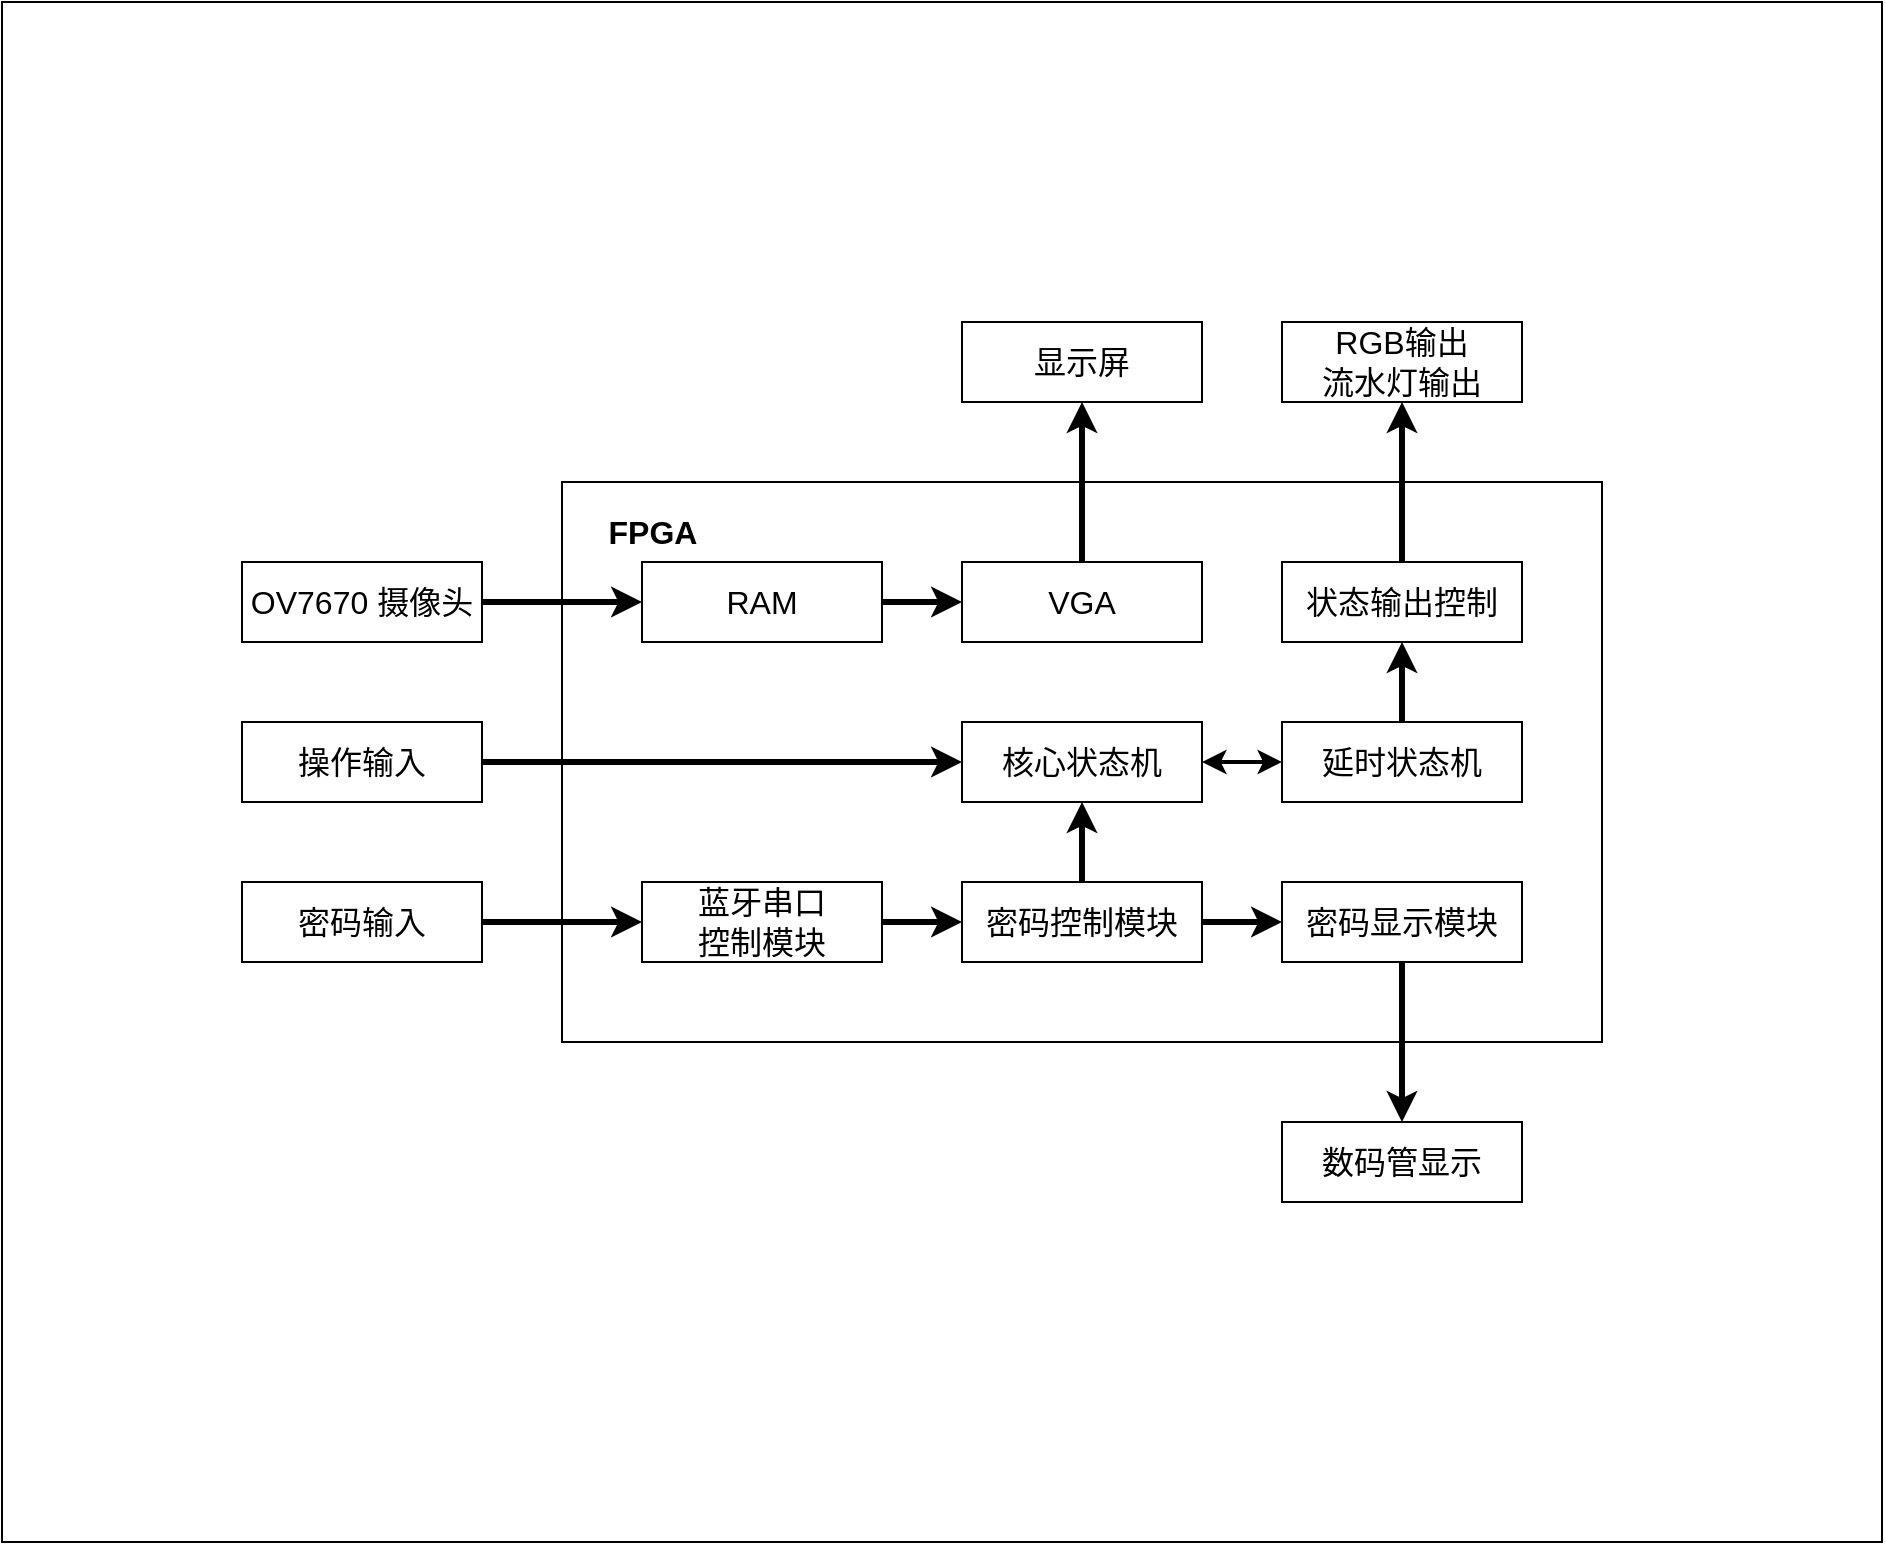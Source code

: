 <mxfile>
    <diagram id="Iq4zE93XNtrWujeVQULn" name="第 1 页">
        <mxGraphModel dx="2382" dy="1393" grid="1" gridSize="10" guides="1" tooltips="1" connect="1" arrows="1" fold="1" page="1" pageScale="1" pageWidth="827" pageHeight="1169" math="0" shadow="0">
            <root>
                <mxCell id="0"/>
                <mxCell id="1" parent="0"/>
                <mxCell id="45" value="" style="rounded=0;whiteSpace=wrap;html=1;strokeColor=default;strokeWidth=1;fontFamily=Helvetica;fontSize=16;fontColor=default;fillColor=default;" vertex="1" parent="1">
                    <mxGeometry x="-120" y="40" width="940" height="770" as="geometry"/>
                </mxCell>
                <mxCell id="44" value="" style="group;strokeWidth=7;" vertex="1" connectable="0" parent="1">
                    <mxGeometry y="200" width="680" height="440" as="geometry"/>
                </mxCell>
                <mxCell id="43" value="" style="rounded=0;whiteSpace=wrap;html=1;strokeColor=default;strokeWidth=1;fontFamily=Helvetica;fontSize=16;fontColor=default;fillColor=default;" vertex="1" parent="44">
                    <mxGeometry x="160" y="80" width="520" height="280" as="geometry"/>
                </mxCell>
                <mxCell id="5" value="&lt;b&gt;&lt;font style=&quot;font-size: 16px;&quot;&gt;FPGA&lt;/font&gt;&lt;/b&gt;" style="text;html=1;align=center;verticalAlign=middle;resizable=0;points=[];autosize=1;strokeColor=none;fillColor=none;fontSize=12;fontFamily=Helvetica;fontColor=default;" vertex="1" parent="44">
                    <mxGeometry x="170" y="90" width="70" height="30" as="geometry"/>
                </mxCell>
                <mxCell id="7" value="" style="endArrow=classic;html=1;fontFamily=Helvetica;fontSize=16;fontColor=default;targetPerimeterSpacing=0;strokeWidth=3;entryX=0;entryY=0.5;entryDx=0;entryDy=0;" edge="1" parent="44" target="9">
                    <mxGeometry width="50" height="50" relative="1" as="geometry">
                        <mxPoint x="120" y="300" as="sourcePoint"/>
                        <mxPoint x="200" y="280" as="targetPoint"/>
                    </mxGeometry>
                </mxCell>
                <mxCell id="9" value="蓝牙串口&lt;br&gt;控制模块" style="rounded=0;whiteSpace=wrap;html=1;strokeColor=default;strokeWidth=1;fontFamily=Helvetica;fontSize=16;fontColor=default;fillColor=default;" vertex="1" parent="44">
                    <mxGeometry x="200" y="280" width="120" height="40" as="geometry"/>
                </mxCell>
                <mxCell id="10" value="密码控制模块" style="whiteSpace=wrap;html=1;fontSize=16;rounded=0;strokeWidth=1;" vertex="1" parent="44">
                    <mxGeometry x="360" y="280" width="120" height="40" as="geometry"/>
                </mxCell>
                <mxCell id="11" value="" style="edgeStyle=none;html=1;strokeWidth=3;fontFamily=Helvetica;fontSize=16;fontColor=default;targetPerimeterSpacing=0;" edge="1" parent="44" source="9" target="10">
                    <mxGeometry relative="1" as="geometry"/>
                </mxCell>
                <mxCell id="12" value="核心状态机" style="whiteSpace=wrap;html=1;fontSize=16;rounded=0;strokeWidth=1;" vertex="1" parent="44">
                    <mxGeometry x="360" y="200" width="120" height="40" as="geometry"/>
                </mxCell>
                <mxCell id="13" value="" style="edgeStyle=none;html=1;strokeWidth=3;fontFamily=Helvetica;fontSize=16;fontColor=default;targetPerimeterSpacing=0;entryX=0.5;entryY=1;entryDx=0;entryDy=0;exitX=0.5;exitY=0;exitDx=0;exitDy=0;" edge="1" parent="44" source="10" target="12">
                    <mxGeometry relative="1" as="geometry"/>
                </mxCell>
                <mxCell id="14" value="密码显示模块" style="whiteSpace=wrap;html=1;fontSize=16;rounded=0;strokeWidth=1;" vertex="1" parent="44">
                    <mxGeometry x="520" y="280" width="120" height="40" as="geometry"/>
                </mxCell>
                <mxCell id="15" value="" style="edgeStyle=none;html=1;strokeWidth=3;fontFamily=Helvetica;fontSize=16;fontColor=default;targetPerimeterSpacing=0;" edge="1" parent="44" source="10" target="14">
                    <mxGeometry relative="1" as="geometry"/>
                </mxCell>
                <mxCell id="18" value="数码管显示" style="whiteSpace=wrap;html=1;fontSize=16;rounded=0;strokeWidth=1;" vertex="1" parent="44">
                    <mxGeometry x="520" y="400" width="120" height="40" as="geometry"/>
                </mxCell>
                <mxCell id="19" value="" style="edgeStyle=none;html=1;strokeWidth=3;fontFamily=Helvetica;fontSize=16;fontColor=default;targetPerimeterSpacing=0;" edge="1" parent="44" source="14" target="18">
                    <mxGeometry relative="1" as="geometry"/>
                </mxCell>
                <mxCell id="20" value="延时状态机" style="whiteSpace=wrap;html=1;fontSize=16;rounded=0;strokeWidth=1;" vertex="1" parent="44">
                    <mxGeometry x="520" y="200" width="120" height="40" as="geometry"/>
                </mxCell>
                <mxCell id="22" value="" style="endArrow=classic;startArrow=classic;html=1;strokeWidth=2;fontFamily=Helvetica;fontSize=16;fontColor=default;targetPerimeterSpacing=0;entryX=0;entryY=0.5;entryDx=0;entryDy=0;exitX=1;exitY=0.5;exitDx=0;exitDy=0;" edge="1" parent="44" source="12" target="20">
                    <mxGeometry width="50" height="50" relative="1" as="geometry">
                        <mxPoint x="360" y="190" as="sourcePoint"/>
                        <mxPoint x="410" y="140" as="targetPoint"/>
                    </mxGeometry>
                </mxCell>
                <mxCell id="23" value="状态输出控制" style="whiteSpace=wrap;html=1;fontSize=16;rounded=0;strokeWidth=1;" vertex="1" parent="44">
                    <mxGeometry x="520" y="120" width="120" height="40" as="geometry"/>
                </mxCell>
                <mxCell id="24" value="" style="edgeStyle=none;html=1;strokeWidth=3;fontFamily=Helvetica;fontSize=16;fontColor=default;endArrow=classic;endFill=1;targetPerimeterSpacing=0;" edge="1" parent="44" source="20" target="23">
                    <mxGeometry relative="1" as="geometry"/>
                </mxCell>
                <mxCell id="25" value="RGB输出&lt;br&gt;流水灯输出" style="whiteSpace=wrap;html=1;fontSize=16;rounded=0;strokeWidth=1;" vertex="1" parent="44">
                    <mxGeometry x="520" width="120" height="40" as="geometry"/>
                </mxCell>
                <mxCell id="26" value="" style="edgeStyle=none;html=1;strokeWidth=3;fontFamily=Helvetica;fontSize=16;fontColor=default;endArrow=classic;endFill=1;targetPerimeterSpacing=0;" edge="1" parent="44" source="23" target="25">
                    <mxGeometry relative="1" as="geometry"/>
                </mxCell>
                <mxCell id="27" value="密码输入" style="rounded=0;whiteSpace=wrap;html=1;strokeColor=default;strokeWidth=1;fontFamily=Helvetica;fontSize=16;fontColor=default;fillColor=default;" vertex="1" parent="44">
                    <mxGeometry y="280" width="120" height="40" as="geometry"/>
                </mxCell>
                <mxCell id="28" value="" style="endArrow=classic;html=1;fontFamily=Helvetica;fontSize=16;fontColor=default;targetPerimeterSpacing=0;strokeWidth=3;entryX=0;entryY=0.5;entryDx=0;entryDy=0;" edge="1" parent="44" target="12">
                    <mxGeometry width="50" height="50" relative="1" as="geometry">
                        <mxPoint x="120" y="220" as="sourcePoint"/>
                        <mxPoint x="200" y="220" as="targetPoint"/>
                        <Array as="points">
                            <mxPoint x="240" y="220"/>
                        </Array>
                    </mxGeometry>
                </mxCell>
                <mxCell id="29" value="操作输入" style="rounded=0;whiteSpace=wrap;html=1;strokeColor=default;strokeWidth=1;fontFamily=Helvetica;fontSize=16;fontColor=default;fillColor=default;" vertex="1" parent="44">
                    <mxGeometry y="200" width="120" height="40" as="geometry"/>
                </mxCell>
                <mxCell id="36" value="OV7670 摄像头" style="rounded=0;whiteSpace=wrap;html=1;strokeColor=default;strokeWidth=1;fontFamily=Helvetica;fontSize=16;fontColor=default;fillColor=default;" vertex="1" parent="44">
                    <mxGeometry y="120" width="120" height="40" as="geometry"/>
                </mxCell>
                <mxCell id="37" value="RAM" style="whiteSpace=wrap;html=1;fontSize=16;rounded=0;strokeWidth=1;" vertex="1" parent="44">
                    <mxGeometry x="200" y="120" width="120" height="40" as="geometry"/>
                </mxCell>
                <mxCell id="38" value="" style="edgeStyle=none;html=1;strokeWidth=3;fontFamily=Helvetica;fontSize=16;fontColor=default;endArrow=classic;endFill=1;targetPerimeterSpacing=0;" edge="1" parent="44" source="36" target="37">
                    <mxGeometry relative="1" as="geometry"/>
                </mxCell>
                <mxCell id="39" value="VGA" style="whiteSpace=wrap;html=1;fontSize=16;rounded=0;strokeWidth=1;" vertex="1" parent="44">
                    <mxGeometry x="360" y="120" width="120" height="40" as="geometry"/>
                </mxCell>
                <mxCell id="40" value="" style="edgeStyle=none;html=1;strokeWidth=3;fontFamily=Helvetica;fontSize=16;fontColor=default;endArrow=classic;endFill=1;targetPerimeterSpacing=0;" edge="1" parent="44" source="37" target="39">
                    <mxGeometry relative="1" as="geometry"/>
                </mxCell>
                <mxCell id="41" value="显示屏" style="whiteSpace=wrap;html=1;fontSize=16;rounded=0;strokeWidth=1;" vertex="1" parent="44">
                    <mxGeometry x="360" width="120" height="40" as="geometry"/>
                </mxCell>
                <mxCell id="42" value="" style="edgeStyle=none;html=1;strokeWidth=3;fontFamily=Helvetica;fontSize=16;fontColor=default;endArrow=classic;endFill=1;targetPerimeterSpacing=0;" edge="1" parent="44" source="39" target="41">
                    <mxGeometry relative="1" as="geometry"/>
                </mxCell>
            </root>
        </mxGraphModel>
    </diagram>
</mxfile>